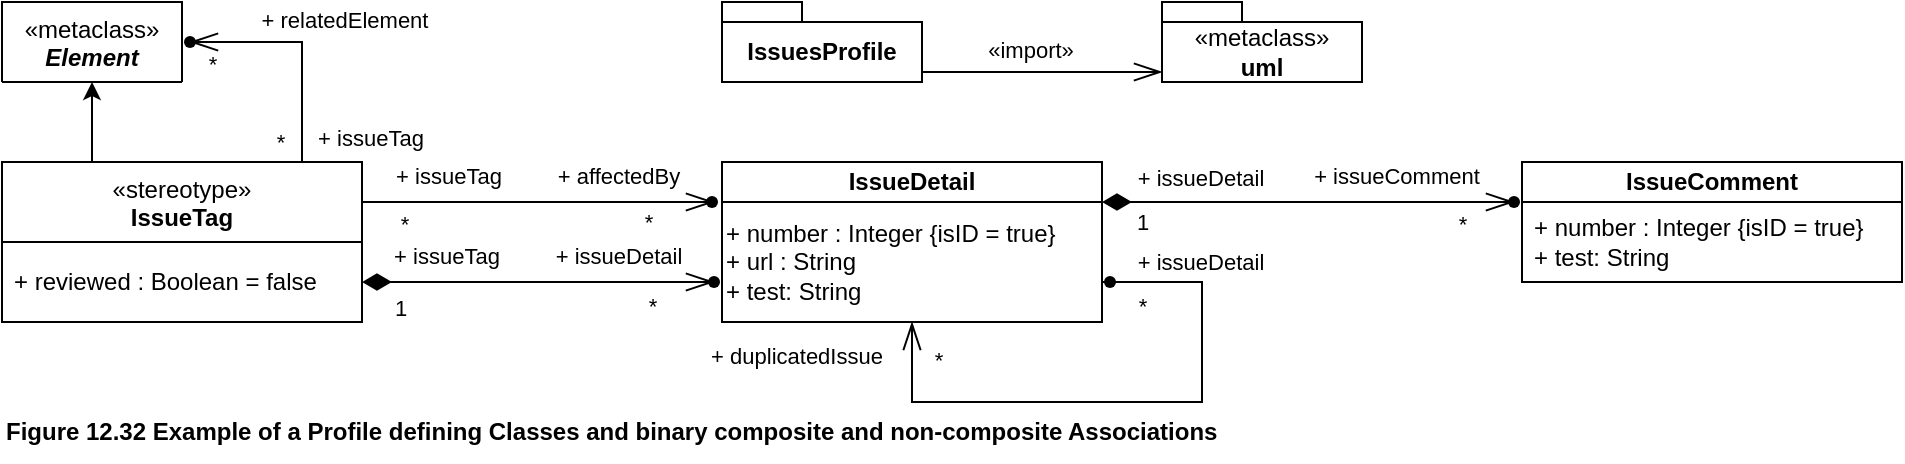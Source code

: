 <mxfile version="21.6.5" type="device" pages="2">
  <diagram name="Fig. 12.32" id="unG9-yjFUCOW2ztbkYZT">
    <mxGraphModel dx="880" dy="545" grid="1" gridSize="10" guides="1" tooltips="1" connect="1" arrows="1" fold="1" page="1" pageScale="1" pageWidth="1169" pageHeight="827" math="0" shadow="0">
      <root>
        <mxCell id="0" />
        <mxCell id="1" parent="0" />
        <mxCell id="T2ZY5qv05cCDMtLyR7r6-1" value="«metaclass»&lt;br&gt;&lt;b&gt;&lt;i&gt;Element&lt;/i&gt;&lt;/b&gt;" style="swimlane;fontStyle=0;align=center;verticalAlign=top;childLayout=stackLayout;horizontal=1;startSize=48;horizontalStack=0;resizeParent=1;resizeParentMax=0;resizeLast=0;collapsible=0;marginBottom=0;html=1;whiteSpace=wrap;" vertex="1" parent="1">
          <mxGeometry y="40" width="90" height="40" as="geometry" />
        </mxCell>
        <mxCell id="T2ZY5qv05cCDMtLyR7r6-4" style="edgeStyle=orthogonalEdgeStyle;rounded=0;orthogonalLoop=1;jettySize=auto;html=1;exitX=0.25;exitY=0;exitDx=0;exitDy=0;entryX=0.5;entryY=1;entryDx=0;entryDy=0;" edge="1" parent="1" source="T2ZY5qv05cCDMtLyR7r6-2" target="T2ZY5qv05cCDMtLyR7r6-1">
          <mxGeometry relative="1" as="geometry" />
        </mxCell>
        <mxCell id="T2ZY5qv05cCDMtLyR7r6-5" style="edgeStyle=orthogonalEdgeStyle;rounded=0;orthogonalLoop=1;jettySize=auto;html=1;exitX=0.75;exitY=0;exitDx=0;exitDy=0;endArrow=openThin;endFill=0;endSize=12;targetPerimeterSpacing=4;" edge="1" parent="1" source="T2ZY5qv05cCDMtLyR7r6-2" target="T2ZY5qv05cCDMtLyR7r6-1">
          <mxGeometry relative="1" as="geometry">
            <Array as="points">
              <mxPoint x="150" y="120" />
              <mxPoint x="150" y="60" />
            </Array>
          </mxGeometry>
        </mxCell>
        <mxCell id="T2ZY5qv05cCDMtLyR7r6-17" value="+ relatedElement" style="edgeLabel;html=1;align=center;verticalAlign=middle;resizable=0;points=[];" vertex="1" connectable="0" parent="T2ZY5qv05cCDMtLyR7r6-5">
          <mxGeometry x="0.585" relative="1" as="geometry">
            <mxPoint x="50" y="-11" as="offset" />
          </mxGeometry>
        </mxCell>
        <mxCell id="T2ZY5qv05cCDMtLyR7r6-18" value="+ issueTag" style="edgeLabel;html=1;align=center;verticalAlign=middle;resizable=0;points=[];" vertex="1" connectable="0" parent="T2ZY5qv05cCDMtLyR7r6-5">
          <mxGeometry x="-0.511" y="-4" relative="1" as="geometry">
            <mxPoint x="30" y="5" as="offset" />
          </mxGeometry>
        </mxCell>
        <mxCell id="T2ZY5qv05cCDMtLyR7r6-19" value="*" style="edgeLabel;html=1;align=center;verticalAlign=middle;resizable=0;points=[];" vertex="1" connectable="0" parent="T2ZY5qv05cCDMtLyR7r6-5">
          <mxGeometry x="-0.57" y="1" relative="1" as="geometry">
            <mxPoint x="-10" y="3" as="offset" />
          </mxGeometry>
        </mxCell>
        <mxCell id="T2ZY5qv05cCDMtLyR7r6-20" value="*" style="edgeLabel;html=1;align=center;verticalAlign=middle;resizable=0;points=[];" vertex="1" connectable="0" parent="T2ZY5qv05cCDMtLyR7r6-5">
          <mxGeometry x="0.526" y="1" relative="1" as="geometry">
            <mxPoint x="-20" y="10" as="offset" />
          </mxGeometry>
        </mxCell>
        <mxCell id="T2ZY5qv05cCDMtLyR7r6-21" style="edgeStyle=orthogonalEdgeStyle;rounded=0;orthogonalLoop=1;jettySize=auto;html=1;exitX=1;exitY=0.25;exitDx=0;exitDy=0;endArrow=openThin;endFill=0;endSize=12;targetPerimeterSpacing=4;" edge="1" parent="1" source="T2ZY5qv05cCDMtLyR7r6-2" target="T2ZY5qv05cCDMtLyR7r6-6">
          <mxGeometry relative="1" as="geometry">
            <Array as="points">
              <mxPoint x="320" y="140" />
              <mxPoint x="320" y="140" />
            </Array>
          </mxGeometry>
        </mxCell>
        <mxCell id="T2ZY5qv05cCDMtLyR7r6-41" value="+ affectedBy" style="edgeLabel;html=1;align=center;verticalAlign=middle;resizable=0;points=[];" vertex="1" connectable="0" parent="T2ZY5qv05cCDMtLyR7r6-21">
          <mxGeometry x="0.222" y="-1" relative="1" as="geometry">
            <mxPoint x="20" y="-14" as="offset" />
          </mxGeometry>
        </mxCell>
        <mxCell id="T2ZY5qv05cCDMtLyR7r6-42" value="+ issueTag" style="edgeLabel;html=1;align=center;verticalAlign=middle;resizable=0;points=[];" vertex="1" connectable="0" parent="T2ZY5qv05cCDMtLyR7r6-21">
          <mxGeometry x="-0.478" relative="1" as="geometry">
            <mxPoint x="-3" y="-13" as="offset" />
          </mxGeometry>
        </mxCell>
        <mxCell id="T2ZY5qv05cCDMtLyR7r6-43" value="*" style="edgeLabel;html=1;align=center;verticalAlign=middle;resizable=0;points=[];" vertex="1" connectable="0" parent="T2ZY5qv05cCDMtLyR7r6-21">
          <mxGeometry x="-0.733" y="-1" relative="1" as="geometry">
            <mxPoint x="-3" y="10" as="offset" />
          </mxGeometry>
        </mxCell>
        <mxCell id="T2ZY5qv05cCDMtLyR7r6-44" value="*" style="edgeLabel;html=1;align=center;verticalAlign=middle;resizable=0;points=[];" vertex="1" connectable="0" parent="T2ZY5qv05cCDMtLyR7r6-21">
          <mxGeometry x="0.522" relative="1" as="geometry">
            <mxPoint x="9" y="10" as="offset" />
          </mxGeometry>
        </mxCell>
        <mxCell id="T2ZY5qv05cCDMtLyR7r6-2" value="«stereotype»&lt;br&gt;&lt;b&gt;IssueTag&lt;/b&gt;" style="swimlane;fontStyle=0;align=center;verticalAlign=top;childLayout=stackLayout;horizontal=1;startSize=40;horizontalStack=0;resizeParent=1;resizeParentMax=0;resizeLast=0;collapsible=0;marginBottom=0;html=1;whiteSpace=wrap;" vertex="1" parent="1">
          <mxGeometry y="120" width="180" height="80" as="geometry" />
        </mxCell>
        <mxCell id="T2ZY5qv05cCDMtLyR7r6-3" value="+ reviewed : Boolean = false" style="text;html=1;strokeColor=none;fillColor=none;align=left;verticalAlign=middle;spacingLeft=4;spacingRight=4;overflow=hidden;rotatable=0;points=[[0,0.5],[1,0.5]];portConstraint=eastwest;whiteSpace=wrap;" vertex="1" parent="T2ZY5qv05cCDMtLyR7r6-2">
          <mxGeometry y="40" width="180" height="40" as="geometry" />
        </mxCell>
        <mxCell id="T2ZY5qv05cCDMtLyR7r6-24" style="edgeStyle=orthogonalEdgeStyle;rounded=0;orthogonalLoop=1;jettySize=auto;html=1;exitX=1;exitY=0.25;exitDx=0;exitDy=0;endArrow=openThin;endFill=0;endSize=12;startArrow=diamondThin;startFill=1;startSize=12;targetPerimeterSpacing=4;" edge="1" parent="1" source="T2ZY5qv05cCDMtLyR7r6-6" target="T2ZY5qv05cCDMtLyR7r6-15">
          <mxGeometry relative="1" as="geometry">
            <Array as="points">
              <mxPoint x="710" y="140" />
              <mxPoint x="710" y="140" />
            </Array>
          </mxGeometry>
        </mxCell>
        <mxCell id="T2ZY5qv05cCDMtLyR7r6-32" value="+ issueDetail" style="edgeLabel;html=1;align=center;verticalAlign=middle;resizable=0;points=[];" vertex="1" connectable="0" parent="T2ZY5qv05cCDMtLyR7r6-24">
          <mxGeometry x="-0.752" y="1" relative="1" as="geometry">
            <mxPoint x="23" y="-11" as="offset" />
          </mxGeometry>
        </mxCell>
        <mxCell id="T2ZY5qv05cCDMtLyR7r6-33" value="1" style="edgeLabel;html=1;align=center;verticalAlign=middle;resizable=0;points=[];" vertex="1" connectable="0" parent="T2ZY5qv05cCDMtLyR7r6-24">
          <mxGeometry x="-0.514" y="-2" relative="1" as="geometry">
            <mxPoint x="-30" y="8" as="offset" />
          </mxGeometry>
        </mxCell>
        <mxCell id="T2ZY5qv05cCDMtLyR7r6-34" value="+ issueComment" style="edgeLabel;html=1;align=center;verticalAlign=middle;resizable=0;points=[];" vertex="1" connectable="0" parent="T2ZY5qv05cCDMtLyR7r6-24">
          <mxGeometry x="0.324" y="1" relative="1" as="geometry">
            <mxPoint x="10" y="-12" as="offset" />
          </mxGeometry>
        </mxCell>
        <mxCell id="T2ZY5qv05cCDMtLyR7r6-35" value="*" style="edgeLabel;html=1;align=center;verticalAlign=middle;resizable=0;points=[];" vertex="1" connectable="0" parent="T2ZY5qv05cCDMtLyR7r6-24">
          <mxGeometry x="0.457" y="-1" relative="1" as="geometry">
            <mxPoint x="30" y="10" as="offset" />
          </mxGeometry>
        </mxCell>
        <mxCell id="T2ZY5qv05cCDMtLyR7r6-6" value="&lt;b&gt;IssueDetail&lt;/b&gt;" style="swimlane;fontStyle=0;align=center;verticalAlign=middle;childLayout=stackLayout;horizontal=1;startSize=20;horizontalStack=0;resizeParent=1;resizeParentMax=0;resizeLast=0;collapsible=0;marginBottom=0;html=1;whiteSpace=wrap;" vertex="1" parent="1">
          <mxGeometry x="360" y="120" width="190" height="80" as="geometry" />
        </mxCell>
        <mxCell id="T2ZY5qv05cCDMtLyR7r6-27" style="edgeStyle=orthogonalEdgeStyle;rounded=0;orthogonalLoop=1;jettySize=auto;html=1;endArrow=openThin;endFill=0;endSize=12;" edge="1" parent="T2ZY5qv05cCDMtLyR7r6-6" source="T2ZY5qv05cCDMtLyR7r6-23" target="T2ZY5qv05cCDMtLyR7r6-23">
          <mxGeometry relative="1" as="geometry">
            <Array as="points">
              <mxPoint x="240" y="60" />
              <mxPoint x="240" y="120" />
              <mxPoint x="95" y="120" />
            </Array>
          </mxGeometry>
        </mxCell>
        <mxCell id="T2ZY5qv05cCDMtLyR7r6-28" value="+ issueDetail" style="edgeLabel;html=1;align=center;verticalAlign=middle;resizable=0;points=[];" vertex="1" connectable="0" parent="T2ZY5qv05cCDMtLyR7r6-27">
          <mxGeometry x="-0.776" y="-3" relative="1" as="geometry">
            <mxPoint x="16" y="-13" as="offset" />
          </mxGeometry>
        </mxCell>
        <mxCell id="T2ZY5qv05cCDMtLyR7r6-29" value="+ duplicatedIssue" style="edgeLabel;html=1;align=center;verticalAlign=middle;resizable=0;points=[];" vertex="1" connectable="0" parent="T2ZY5qv05cCDMtLyR7r6-27">
          <mxGeometry x="0.871" y="-2" relative="1" as="geometry">
            <mxPoint x="-60" y="-2" as="offset" />
          </mxGeometry>
        </mxCell>
        <mxCell id="T2ZY5qv05cCDMtLyR7r6-30" value="*" style="edgeLabel;html=1;align=center;verticalAlign=middle;resizable=0;points=[];" vertex="1" connectable="0" parent="T2ZY5qv05cCDMtLyR7r6-27">
          <mxGeometry x="0.864" y="-1" relative="1" as="geometry">
            <mxPoint x="12" y="-1" as="offset" />
          </mxGeometry>
        </mxCell>
        <mxCell id="T2ZY5qv05cCDMtLyR7r6-31" value="*" style="edgeLabel;html=1;align=center;verticalAlign=middle;resizable=0;points=[];" vertex="1" connectable="0" parent="T2ZY5qv05cCDMtLyR7r6-27">
          <mxGeometry x="-0.831" y="-3" relative="1" as="geometry">
            <mxPoint x="-5" y="9" as="offset" />
          </mxGeometry>
        </mxCell>
        <mxCell id="T2ZY5qv05cCDMtLyR7r6-23" value="+ number : Integer {isID = true}&lt;br style=&quot;border-color: var(--border-color);&quot;&gt;&lt;span style=&quot;&quot;&gt;+ url : String&lt;/span&gt;&lt;br style=&quot;border-color: var(--border-color);&quot;&gt;&lt;span style=&quot;&quot;&gt;+ test: String&lt;/span&gt;" style="text;html=1;align=left;verticalAlign=middle;resizable=0;points=[];autosize=1;strokeColor=none;fillColor=none;" vertex="1" parent="T2ZY5qv05cCDMtLyR7r6-6">
          <mxGeometry y="20" width="190" height="60" as="geometry" />
        </mxCell>
        <mxCell id="T2ZY5qv05cCDMtLyR7r6-13" value="&lt;span style=&quot;font-weight: normal;&quot;&gt;«metaclass»&lt;/span&gt;&lt;br&gt;uml" style="shape=folder;fontStyle=1;tabWidth=40;tabHeight=10;tabPosition=left;html=1;boundedLbl=1;whiteSpace=wrap;" vertex="1" parent="1">
          <mxGeometry x="580" y="40" width="100" height="40" as="geometry" />
        </mxCell>
        <mxCell id="T2ZY5qv05cCDMtLyR7r6-26" style="edgeStyle=orthogonalEdgeStyle;rounded=0;orthogonalLoop=1;jettySize=auto;html=1;exitX=0;exitY=0;exitDx=100;exitDy=35;exitPerimeter=0;entryX=0;entryY=0;entryDx=0;entryDy=35;entryPerimeter=0;endArrow=openThin;endFill=0;endSize=12;" edge="1" parent="1" source="T2ZY5qv05cCDMtLyR7r6-14" target="T2ZY5qv05cCDMtLyR7r6-13">
          <mxGeometry relative="1" as="geometry" />
        </mxCell>
        <mxCell id="T2ZY5qv05cCDMtLyR7r6-36" value="«import»" style="edgeLabel;html=1;align=center;verticalAlign=middle;resizable=0;points=[];" vertex="1" connectable="0" parent="T2ZY5qv05cCDMtLyR7r6-26">
          <mxGeometry x="-0.1" y="1" relative="1" as="geometry">
            <mxPoint y="-10" as="offset" />
          </mxGeometry>
        </mxCell>
        <mxCell id="T2ZY5qv05cCDMtLyR7r6-14" value="IssuesProfile" style="shape=folder;fontStyle=1;tabWidth=40;tabHeight=10;tabPosition=left;html=1;boundedLbl=1;whiteSpace=wrap;" vertex="1" parent="1">
          <mxGeometry x="360" y="40" width="100" height="40" as="geometry" />
        </mxCell>
        <mxCell id="T2ZY5qv05cCDMtLyR7r6-15" value="&lt;b&gt;IssueComment&lt;/b&gt;" style="swimlane;fontStyle=0;align=center;verticalAlign=middle;childLayout=stackLayout;horizontal=1;startSize=20;horizontalStack=0;resizeParent=1;resizeParentMax=0;resizeLast=0;collapsible=0;marginBottom=0;html=1;whiteSpace=wrap;" vertex="1" parent="1">
          <mxGeometry x="760" y="120" width="190" height="60" as="geometry" />
        </mxCell>
        <mxCell id="T2ZY5qv05cCDMtLyR7r6-16" value="+ number : Integer {isID = true}&lt;br&gt;+ test: String" style="text;html=1;strokeColor=none;fillColor=none;align=left;verticalAlign=middle;spacingLeft=4;spacingRight=4;overflow=hidden;rotatable=0;points=[[0,0.5],[1,0.5]];portConstraint=eastwest;whiteSpace=wrap;" vertex="1" parent="T2ZY5qv05cCDMtLyR7r6-15">
          <mxGeometry y="20" width="190" height="40" as="geometry" />
        </mxCell>
        <mxCell id="T2ZY5qv05cCDMtLyR7r6-22" style="edgeStyle=orthogonalEdgeStyle;rounded=0;orthogonalLoop=1;jettySize=auto;html=1;exitX=1;exitY=0.5;exitDx=0;exitDy=0;endArrow=openThin;endFill=0;endSize=12;startArrow=diamondThin;startFill=1;startSize=12;targetPerimeterSpacing=4;" edge="1" parent="1" source="T2ZY5qv05cCDMtLyR7r6-3" target="T2ZY5qv05cCDMtLyR7r6-6">
          <mxGeometry relative="1" as="geometry">
            <mxPoint x="407.91" y="250.98" as="targetPoint" />
            <Array as="points">
              <mxPoint x="310" y="180" />
              <mxPoint x="310" y="180" />
            </Array>
          </mxGeometry>
        </mxCell>
        <mxCell id="T2ZY5qv05cCDMtLyR7r6-37" value="1" style="edgeLabel;html=1;align=center;verticalAlign=middle;resizable=0;points=[];" vertex="1" connectable="0" parent="T2ZY5qv05cCDMtLyR7r6-22">
          <mxGeometry x="-0.556" y="-3" relative="1" as="geometry">
            <mxPoint x="-20" y="10" as="offset" />
          </mxGeometry>
        </mxCell>
        <mxCell id="T2ZY5qv05cCDMtLyR7r6-38" value="*" style="edgeLabel;html=1;align=center;verticalAlign=middle;resizable=0;points=[];" vertex="1" connectable="0" parent="T2ZY5qv05cCDMtLyR7r6-22">
          <mxGeometry x="0.644" y="-2" relative="1" as="geometry">
            <mxPoint y="10" as="offset" />
          </mxGeometry>
        </mxCell>
        <mxCell id="T2ZY5qv05cCDMtLyR7r6-39" value="+ issueTag" style="edgeLabel;html=1;align=center;verticalAlign=middle;resizable=0;points=[];" vertex="1" connectable="0" parent="T2ZY5qv05cCDMtLyR7r6-22">
          <mxGeometry x="-0.567" y="-1" relative="1" as="geometry">
            <mxPoint x="4" y="-14" as="offset" />
          </mxGeometry>
        </mxCell>
        <mxCell id="T2ZY5qv05cCDMtLyR7r6-40" value="+ issueDetail" style="edgeLabel;html=1;align=center;verticalAlign=middle;resizable=0;points=[];" vertex="1" connectable="0" parent="T2ZY5qv05cCDMtLyR7r6-22">
          <mxGeometry x="0.456" y="-1" relative="1" as="geometry">
            <mxPoint y="-14" as="offset" />
          </mxGeometry>
        </mxCell>
        <mxCell id="T2ZY5qv05cCDMtLyR7r6-45" value="&lt;b&gt;Figure 12.32 Example of a Profile defining Classes and binary composite and non-composite Associations&lt;/b&gt;" style="text;html=1;align=left;verticalAlign=middle;resizable=0;points=[];autosize=1;strokeColor=none;fillColor=none;" vertex="1" parent="1">
          <mxGeometry y="240" width="630" height="30" as="geometry" />
        </mxCell>
        <mxCell id="T2ZY5qv05cCDMtLyR7r6-46" value="" style="shape=waypoint;sketch=0;size=6;pointerEvents=1;points=[];fillColor=none;resizable=0;rotatable=0;perimeter=centerPerimeter;snapToPoint=1;" vertex="1" parent="1">
          <mxGeometry x="84" y="50" width="20" height="20" as="geometry" />
        </mxCell>
        <mxCell id="T2ZY5qv05cCDMtLyR7r6-47" value="" style="shape=waypoint;sketch=0;size=6;pointerEvents=1;points=[];fillColor=none;resizable=0;rotatable=0;perimeter=centerPerimeter;snapToPoint=1;" vertex="1" parent="1">
          <mxGeometry x="345" y="130" width="20" height="20" as="geometry" />
        </mxCell>
        <mxCell id="T2ZY5qv05cCDMtLyR7r6-48" value="" style="shape=waypoint;sketch=0;size=6;pointerEvents=1;points=[];fillColor=none;resizable=0;rotatable=0;perimeter=centerPerimeter;snapToPoint=1;" vertex="1" parent="1">
          <mxGeometry x="346" y="170" width="20" height="20" as="geometry" />
        </mxCell>
        <mxCell id="T2ZY5qv05cCDMtLyR7r6-49" value="" style="shape=waypoint;sketch=0;size=6;pointerEvents=1;points=[];fillColor=none;resizable=0;rotatable=0;perimeter=centerPerimeter;snapToPoint=1;" vertex="1" parent="1">
          <mxGeometry x="544" y="170" width="20" height="20" as="geometry" />
        </mxCell>
        <mxCell id="T2ZY5qv05cCDMtLyR7r6-50" value="" style="shape=waypoint;sketch=0;size=6;pointerEvents=1;points=[];fillColor=none;resizable=0;rotatable=0;perimeter=centerPerimeter;snapToPoint=1;" vertex="1" parent="1">
          <mxGeometry x="746" y="130" width="20" height="20" as="geometry" />
        </mxCell>
      </root>
    </mxGraphModel>
  </diagram>
  <diagram id="3FPKT1_hSYg2AwzWxO4s" name="Fig. 12.33">
    <mxGraphModel dx="880" dy="545" grid="1" gridSize="10" guides="1" tooltips="1" connect="1" arrows="1" fold="1" page="1" pageScale="1" pageWidth="1169" pageHeight="827" math="0" shadow="0">
      <root>
        <mxCell id="0" />
        <mxCell id="1" parent="0" />
        <mxCell id="-lYZL9tw9mnRtBt-pq7a-3" style="edgeStyle=orthogonalEdgeStyle;rounded=0;orthogonalLoop=1;jettySize=auto;html=1;exitX=0;exitY=0;exitDx=100;exitDy=25;exitPerimeter=0;entryX=0;entryY=0;entryDx=0;entryDy=25;entryPerimeter=0;endArrow=open;startArrow=none;endFill=0;startFill=0;endSize=8;verticalAlign=bottom;dashed=1;labelBackgroundColor=none;" edge="1" parent="1" source="-lYZL9tw9mnRtBt-pq7a-1" target="-lYZL9tw9mnRtBt-pq7a-2">
          <mxGeometry relative="1" as="geometry" />
        </mxCell>
        <mxCell id="-lYZL9tw9mnRtBt-pq7a-4" value="«apply»" style="edgeLabel;html=1;align=center;verticalAlign=middle;resizable=0;points=[];" vertex="1" connectable="0" parent="-lYZL9tw9mnRtBt-pq7a-3">
          <mxGeometry x="-0.114" y="-2" relative="1" as="geometry">
            <mxPoint x="6" y="-13" as="offset" />
          </mxGeometry>
        </mxCell>
        <mxCell id="-lYZL9tw9mnRtBt-pq7a-1" value="IssueExample" style="shape=folder;fontStyle=1;tabWidth=40;tabHeight=10;tabPosition=left;html=1;boundedLbl=1;whiteSpace=wrap;" vertex="1" parent="1">
          <mxGeometry width="100" height="40" as="geometry" />
        </mxCell>
        <mxCell id="-lYZL9tw9mnRtBt-pq7a-2" value="IssuesProfile" style="shape=folder;fontStyle=1;tabWidth=40;tabHeight=10;tabPosition=left;html=1;boundedLbl=1;whiteSpace=wrap;" vertex="1" parent="1">
          <mxGeometry x="240" width="100" height="40" as="geometry" />
        </mxCell>
        <mxCell id="yifzUJzCG3iTlxAW9BcL-1" value="«IssueTag»&lt;br&gt;&lt;b&gt;A&lt;/b&gt;" style="swimlane;fontStyle=0;align=center;verticalAlign=top;childLayout=stackLayout;horizontal=1;startSize=40;horizontalStack=0;resizeParent=1;resizeParentMax=0;resizeLast=0;collapsible=0;marginBottom=0;html=1;whiteSpace=wrap;" vertex="1" parent="1">
          <mxGeometry y="80" width="100" height="80" as="geometry" />
        </mxCell>
        <mxCell id="yifzUJzCG3iTlxAW9BcL-2" value="+ width&lt;br&gt;+ length" style="text;html=1;strokeColor=none;fillColor=none;align=left;verticalAlign=middle;spacingLeft=4;spacingRight=4;overflow=hidden;rotatable=0;points=[[0,0.5],[1,0.5]];portConstraint=eastwest;whiteSpace=wrap;" vertex="1" parent="yifzUJzCG3iTlxAW9BcL-1">
          <mxGeometry y="40" width="100" height="40" as="geometry" />
        </mxCell>
        <mxCell id="yifzUJzCG3iTlxAW9BcL-5" style="edgeStyle=orthogonalEdgeStyle;rounded=0;orthogonalLoop=1;jettySize=auto;html=1;endArrow=block;endFill=0;endSize=12;" edge="1" parent="1" source="yifzUJzCG3iTlxAW9BcL-3" target="yifzUJzCG3iTlxAW9BcL-1">
          <mxGeometry relative="1" as="geometry" />
        </mxCell>
        <mxCell id="yifzUJzCG3iTlxAW9BcL-6" value="«IssueTag»" style="edgeLabel;html=1;align=center;verticalAlign=middle;resizable=0;points=[];" vertex="1" connectable="0" parent="yifzUJzCG3iTlxAW9BcL-5">
          <mxGeometry x="-0.057" y="2" relative="1" as="geometry">
            <mxPoint y="-14" as="offset" />
          </mxGeometry>
        </mxCell>
        <mxCell id="yifzUJzCG3iTlxAW9BcL-3" value="«IssueTag»&lt;br&gt;&lt;b&gt;B&lt;/b&gt;" style="swimlane;fontStyle=0;align=center;verticalAlign=top;childLayout=stackLayout;horizontal=1;startSize=40;horizontalStack=0;resizeParent=1;resizeParentMax=0;resizeLast=0;collapsible=0;marginBottom=0;html=1;whiteSpace=wrap;" vertex="1" parent="1">
          <mxGeometry x="240" y="80" width="100" height="80" as="geometry" />
        </mxCell>
        <mxCell id="yifzUJzCG3iTlxAW9BcL-4" value="+ x : String&lt;br&gt;+ y" style="text;html=1;strokeColor=none;fillColor=none;align=left;verticalAlign=middle;spacingLeft=4;spacingRight=4;overflow=hidden;rotatable=0;points=[[0,0.5],[1,0.5]];portConstraint=eastwest;whiteSpace=wrap;" vertex="1" parent="yifzUJzCG3iTlxAW9BcL-3">
          <mxGeometry y="40" width="100" height="40" as="geometry" />
        </mxCell>
        <mxCell id="yifzUJzCG3iTlxAW9BcL-7" value="&lt;div&gt;&lt;b&gt;Figure 12.33 Diagram example of applying a profile defining Classes and Associations and of creating instances&lt;/b&gt;&lt;/div&gt;&lt;div&gt;&lt;b&gt;of such Classes. Tools can provide a notation similar to that of object diagrams for instances of Profile-defined&lt;/b&gt;&lt;/div&gt;&lt;div&gt;&lt;b&gt;Classes, DataTypes and Associations&lt;/b&gt;&lt;/div&gt;" style="text;html=1;align=left;verticalAlign=middle;resizable=0;points=[];autosize=1;strokeColor=none;fillColor=none;" vertex="1" parent="1">
          <mxGeometry y="160" width="660" height="60" as="geometry" />
        </mxCell>
      </root>
    </mxGraphModel>
  </diagram>
</mxfile>
